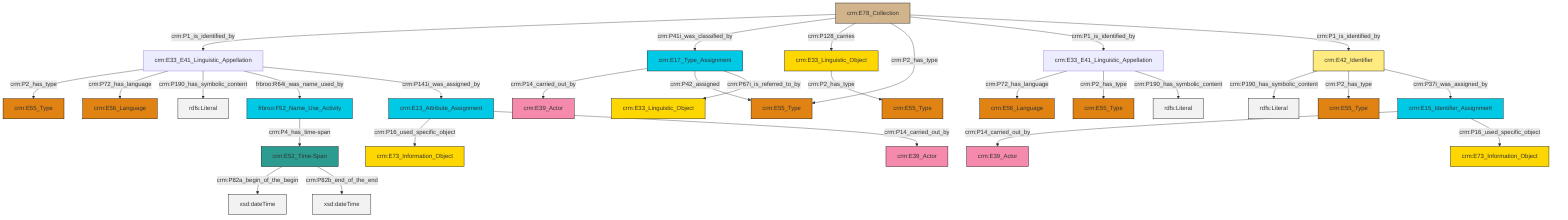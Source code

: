 graph TD
classDef Literal fill:#f2f2f2,stroke:#000000;
classDef CRM_Entity fill:#FFFFFF,stroke:#000000;
classDef Temporal_Entity fill:#00C9E6, stroke:#000000;
classDef Type fill:#E18312, stroke:#000000;
classDef Time-Span fill:#2C9C91, stroke:#000000;
classDef Appellation fill:#FFEB7F, stroke:#000000;
classDef Place fill:#008836, stroke:#000000;
classDef Persistent_Item fill:#B266B2, stroke:#000000;
classDef Conceptual_Object fill:#FFD700, stroke:#000000;
classDef Physical_Thing fill:#D2B48C, stroke:#000000;
classDef Actor fill:#f58aad, stroke:#000000;
classDef PC_Classes fill:#4ce600, stroke:#000000;
classDef Multi fill:#cccccc,stroke:#000000;

0["crm:E33_E41_Linguistic_Appellation"]:::Default -->|crm:P72_has_language| 1["crm:E56_Language"]:::Type
7["crm:E33_E41_Linguistic_Appellation"]:::Default -->|crm:P2_has_type| 5["crm:E55_Type"]:::Type
10["crm:E78_Collection"]:::Physical_Thing -->|crm:P1_is_identified_by| 7["crm:E33_E41_Linguistic_Appellation"]:::Default
11["crm:E13_Attribute_Assignment"]:::Temporal_Entity -->|crm:P16_used_specific_object| 12["crm:E73_Information_Object"]:::Conceptual_Object
7["crm:E33_E41_Linguistic_Appellation"]:::Default -->|crm:P72_has_language| 13["crm:E56_Language"]:::Type
14["frbroo:F52_Name_Use_Activity"]:::Temporal_Entity -->|crm:P4_has_time-span| 15["crm:E52_Time-Span"]:::Time-Span
15["crm:E52_Time-Span"]:::Time-Span -->|crm:P82a_begin_of_the_begin| 17[xsd:dateTime]:::Literal
7["crm:E33_E41_Linguistic_Appellation"]:::Default -->|crm:P190_has_symbolic_content| 18[rdfs:Literal]:::Literal
10["crm:E78_Collection"]:::Physical_Thing -->|crm:P41i_was_classified_by| 19["crm:E17_Type_Assignment"]:::Temporal_Entity
0["crm:E33_E41_Linguistic_Appellation"]:::Default -->|crm:P2_has_type| 20["crm:E55_Type"]:::Type
19["crm:E17_Type_Assignment"]:::Temporal_Entity -->|crm:P14_carried_out_by| 21["crm:E39_Actor"]:::Actor
10["crm:E78_Collection"]:::Physical_Thing -->|crm:P128_carries| 22["crm:E33_Linguistic_Object"]:::Conceptual_Object
0["crm:E33_E41_Linguistic_Appellation"]:::Default -->|crm:P190_has_symbolic_content| 29[rdfs:Literal]:::Literal
7["crm:E33_E41_Linguistic_Appellation"]:::Default -->|frbroo:R64i_was_name_used_by| 14["frbroo:F52_Name_Use_Activity"]:::Temporal_Entity
7["crm:E33_E41_Linguistic_Appellation"]:::Default -->|crm:P141i_was_assigned_by| 11["crm:E13_Attribute_Assignment"]:::Temporal_Entity
38["crm:E15_Identifier_Assignment"]:::Temporal_Entity -->|crm:P14_carried_out_by| 8["crm:E39_Actor"]:::Actor
31["crm:E42_Identifier"]:::Appellation -->|crm:P190_has_symbolic_content| 40[rdfs:Literal]:::Literal
22["crm:E33_Linguistic_Object"]:::Conceptual_Object -->|crm:P2_has_type| 2["crm:E55_Type"]:::Type
19["crm:E17_Type_Assignment"]:::Temporal_Entity -->|crm:P42_assigned| 43["crm:E55_Type"]:::Type
19["crm:E17_Type_Assignment"]:::Temporal_Entity -->|crm:P67i_is_referred_to_by| 23["crm:E33_Linguistic_Object"]:::Conceptual_Object
38["crm:E15_Identifier_Assignment"]:::Temporal_Entity -->|crm:P16_used_specific_object| 36["crm:E73_Information_Object"]:::Conceptual_Object
31["crm:E42_Identifier"]:::Appellation -->|crm:P2_has_type| 44["crm:E55_Type"]:::Type
10["crm:E78_Collection"]:::Physical_Thing -->|crm:P2_has_type| 43["crm:E55_Type"]:::Type
10["crm:E78_Collection"]:::Physical_Thing -->|crm:P1_is_identified_by| 0["crm:E33_E41_Linguistic_Appellation"]:::Default
15["crm:E52_Time-Span"]:::Time-Span -->|crm:P82b_end_of_the_end| 47[xsd:dateTime]:::Literal
11["crm:E13_Attribute_Assignment"]:::Temporal_Entity -->|crm:P14_carried_out_by| 26["crm:E39_Actor"]:::Actor
10["crm:E78_Collection"]:::Physical_Thing -->|crm:P1_is_identified_by| 31["crm:E42_Identifier"]:::Appellation
31["crm:E42_Identifier"]:::Appellation -->|crm:P37i_was_assigned_by| 38["crm:E15_Identifier_Assignment"]:::Temporal_Entity